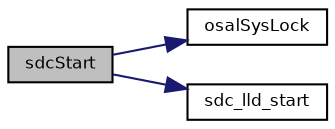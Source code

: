 digraph "sdcStart"
{
  bgcolor="transparent";
  edge [fontname="Helvetica",fontsize="8",labelfontname="Helvetica",labelfontsize="8"];
  node [fontname="Helvetica",fontsize="8",shape=record];
  rankdir="LR";
  Node21 [label="sdcStart",height=0.2,width=0.4,color="black", fillcolor="grey75", style="filled", fontcolor="black"];
  Node21 -> Node22 [color="midnightblue",fontsize="8",style="solid",fontname="Helvetica"];
  Node22 [label="osalSysLock",height=0.2,width=0.4,color="black",URL="$group___o_s_a_l.html#ga0cb5e528b0114b4ca61c2eb65a0515fa",tooltip="Enters a critical zone from thread context. "];
  Node21 -> Node23 [color="midnightblue",fontsize="8",style="solid",fontname="Helvetica"];
  Node23 [label="sdc_lld_start",height=0.2,width=0.4,color="black",URL="$group___s_d_c.html#ga7a2cba8e917448ea8801127c39ff0c63",tooltip="Configures and activates the SDC peripheral. "];
}

